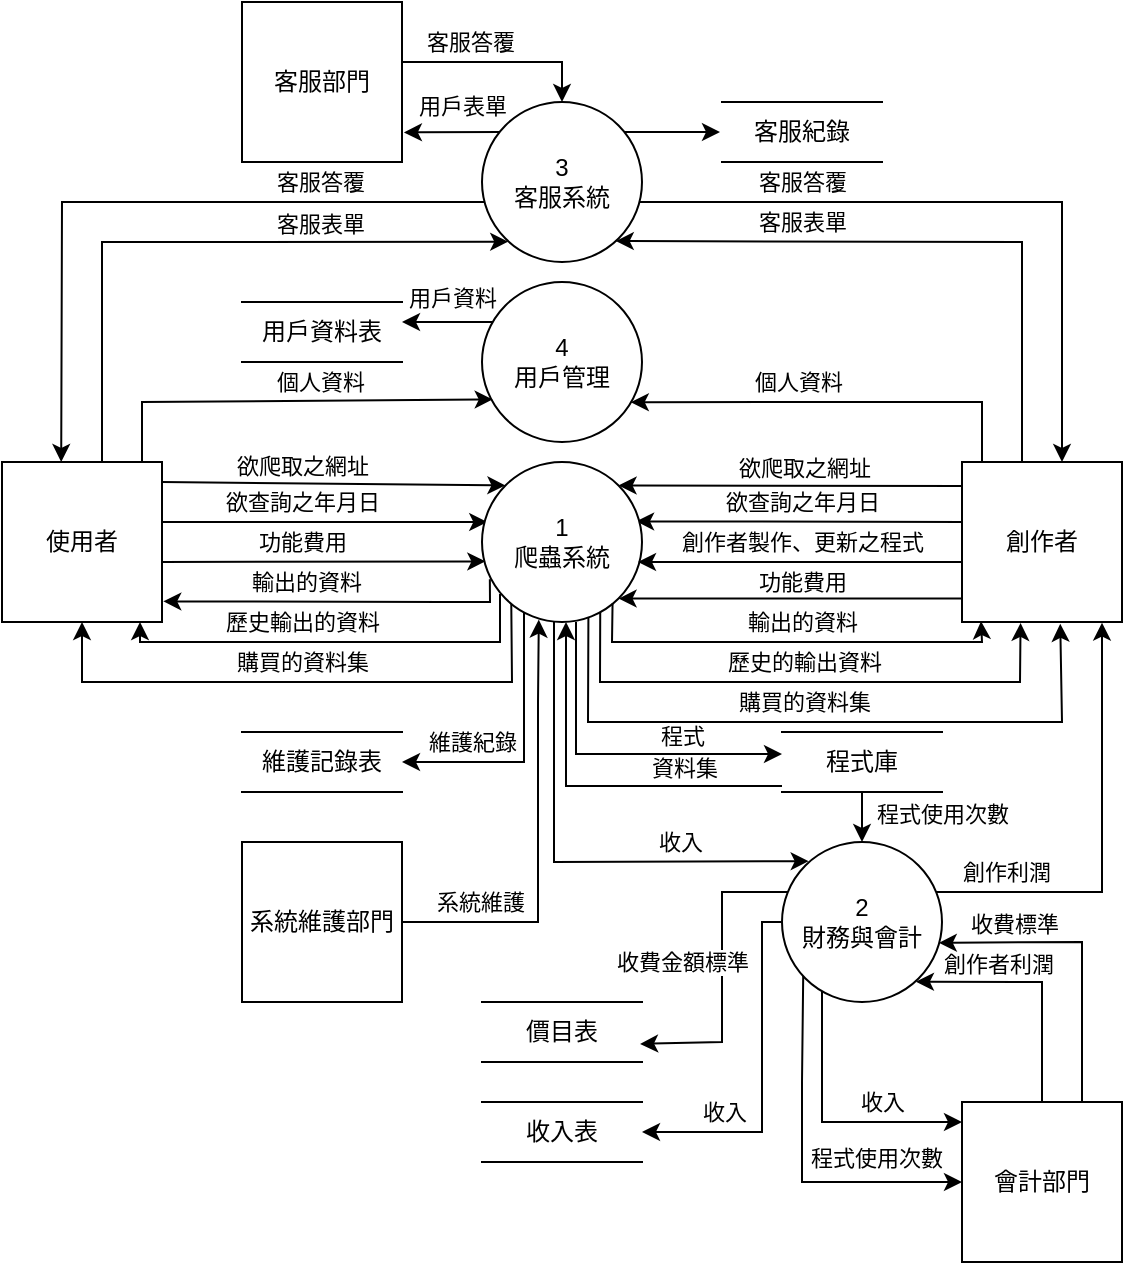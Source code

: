 <mxfile version="21.2.9" type="device">
  <diagram name="第 1 页" id="_hKIImX2wf-dFybGEGHS">
    <mxGraphModel dx="1674" dy="834" grid="1" gridSize="10" guides="1" tooltips="1" connect="1" arrows="1" fold="1" page="1" pageScale="1" pageWidth="827" pageHeight="1169" math="0" shadow="0">
      <root>
        <mxCell id="0" />
        <mxCell id="1" parent="0" />
        <mxCell id="WjeQvkdFiFufxxvit93P-40" value="" style="endArrow=classic;html=1;rounded=0;exitX=0.739;exitY=0.923;exitDx=0;exitDy=0;exitPerimeter=0;entryX=0.366;entryY=1.006;entryDx=0;entryDy=0;entryPerimeter=0;" parent="1" source="WjeQvkdFiFufxxvit93P-6" target="WjeQvkdFiFufxxvit93P-2" edge="1">
          <mxGeometry width="50" height="50" relative="1" as="geometry">
            <mxPoint x="378.6" y="488" as="sourcePoint" />
            <mxPoint x="595.24" y="490.32" as="targetPoint" />
            <Array as="points">
              <mxPoint x="379" y="520" />
              <mxPoint x="435" y="520" />
              <mxPoint x="535" y="520" />
              <mxPoint x="589" y="520" />
            </Array>
          </mxGeometry>
        </mxCell>
        <mxCell id="WjeQvkdFiFufxxvit93P-41" value="歷史的輸出資料" style="edgeLabel;html=1;align=center;verticalAlign=middle;resizable=0;points=[];" parent="WjeQvkdFiFufxxvit93P-40" vertex="1" connectable="0">
          <mxGeometry x="-0.009" y="1" relative="1" as="geometry">
            <mxPoint x="1" y="-9" as="offset" />
          </mxGeometry>
        </mxCell>
        <mxCell id="WjeQvkdFiFufxxvit93P-141" value="" style="endArrow=classic;html=1;rounded=0;entryX=0.988;entryY=0.698;entryDx=0;entryDy=0;entryPerimeter=0;" parent="1" target="WjeQvkdFiFufxxvit93P-140" edge="1">
          <mxGeometry width="50" height="50" relative="1" as="geometry">
            <mxPoint x="480" y="625" as="sourcePoint" />
            <mxPoint x="440" y="710" as="targetPoint" />
            <Array as="points">
              <mxPoint x="440" y="625" />
              <mxPoint x="440" y="700" />
            </Array>
          </mxGeometry>
        </mxCell>
        <mxCell id="WjeQvkdFiFufxxvit93P-134" value="" style="endArrow=classic;html=1;rounded=0;entryX=1.012;entryY=0.815;entryDx=0;entryDy=0;entryPerimeter=0;" parent="1" edge="1">
          <mxGeometry width="50" height="50" relative="1" as="geometry">
            <mxPoint x="390" y="245" as="sourcePoint" />
            <mxPoint x="439" y="245" as="targetPoint" />
          </mxGeometry>
        </mxCell>
        <mxCell id="WjeQvkdFiFufxxvit93P-130" value="" style="endArrow=classic;html=1;rounded=0;entryX=1.012;entryY=0.815;entryDx=0;entryDy=0;entryPerimeter=0;" parent="1" target="WjeQvkdFiFufxxvit93P-88" edge="1">
          <mxGeometry width="50" height="50" relative="1" as="geometry">
            <mxPoint x="330" y="245" as="sourcePoint" />
            <mxPoint x="290" y="245" as="targetPoint" />
          </mxGeometry>
        </mxCell>
        <mxCell id="WjeQvkdFiFufxxvit93P-131" value="用戶表單" style="edgeLabel;html=1;align=center;verticalAlign=middle;resizable=0;points=[];" parent="WjeQvkdFiFufxxvit93P-130" vertex="1" connectable="0">
          <mxGeometry x="0.197" y="-1" relative="1" as="geometry">
            <mxPoint x="9" y="-12" as="offset" />
          </mxGeometry>
        </mxCell>
        <mxCell id="WjeQvkdFiFufxxvit93P-123" value="" style="endArrow=classic;html=1;rounded=0;entryX=0.37;entryY=0;entryDx=0;entryDy=0;entryPerimeter=0;" parent="1" target="WjeQvkdFiFufxxvit93P-1" edge="1">
          <mxGeometry width="50" height="50" relative="1" as="geometry">
            <mxPoint x="330" y="280" as="sourcePoint" />
            <mxPoint x="100" y="280" as="targetPoint" />
            <Array as="points">
              <mxPoint x="110" y="280" />
            </Array>
          </mxGeometry>
        </mxCell>
        <mxCell id="WjeQvkdFiFufxxvit93P-127" value="客服答覆" style="edgeLabel;html=1;align=center;verticalAlign=middle;resizable=0;points=[];" parent="WjeQvkdFiFufxxvit93P-123" vertex="1" connectable="0">
          <mxGeometry x="-0.314" y="1" relative="1" as="geometry">
            <mxPoint x="29" y="-11" as="offset" />
          </mxGeometry>
        </mxCell>
        <mxCell id="WjeQvkdFiFufxxvit93P-124" value="" style="endArrow=classic;html=1;rounded=0;entryX=0.625;entryY=0;entryDx=0;entryDy=0;entryPerimeter=0;" parent="1" target="WjeQvkdFiFufxxvit93P-2" edge="1">
          <mxGeometry width="50" height="50" relative="1" as="geometry">
            <mxPoint x="394" y="280" as="sourcePoint" />
            <mxPoint x="630" y="280" as="targetPoint" />
            <Array as="points">
              <mxPoint x="610" y="280" />
            </Array>
          </mxGeometry>
        </mxCell>
        <mxCell id="WjeQvkdFiFufxxvit93P-119" value="" style="endArrow=classic;html=1;rounded=0;" parent="1" edge="1">
          <mxGeometry width="50" height="50" relative="1" as="geometry">
            <mxPoint x="360" y="340" as="sourcePoint" />
            <mxPoint x="280" y="340" as="targetPoint" />
          </mxGeometry>
        </mxCell>
        <mxCell id="WjeQvkdFiFufxxvit93P-120" value="用戶資料" style="edgeLabel;html=1;align=center;verticalAlign=middle;resizable=0;points=[];" parent="WjeQvkdFiFufxxvit93P-119" vertex="1" connectable="0">
          <mxGeometry x="0.562" relative="1" as="geometry">
            <mxPoint x="7" y="-12" as="offset" />
          </mxGeometry>
        </mxCell>
        <mxCell id="WjeQvkdFiFufxxvit93P-68" value="" style="endArrow=classic;html=1;rounded=0;entryX=0;entryY=0.125;entryDx=0;entryDy=0;entryPerimeter=0;" parent="1" target="WjeQvkdFiFufxxvit93P-3" edge="1">
          <mxGeometry width="50" height="50" relative="1" as="geometry">
            <mxPoint x="490" y="670" as="sourcePoint" />
            <mxPoint x="490" y="790" as="targetPoint" />
            <Array as="points">
              <mxPoint x="490" y="740" />
            </Array>
          </mxGeometry>
        </mxCell>
        <mxCell id="WjeQvkdFiFufxxvit93P-69" value="收入" style="edgeLabel;html=1;align=center;verticalAlign=middle;resizable=0;points=[];" parent="WjeQvkdFiFufxxvit93P-68" vertex="1" connectable="0">
          <mxGeometry x="0.186" y="-1" relative="1" as="geometry">
            <mxPoint x="17" y="-11" as="offset" />
          </mxGeometry>
        </mxCell>
        <mxCell id="WjeQvkdFiFufxxvit93P-66" value="" style="endArrow=classic;html=1;rounded=0;entryX=0;entryY=0.5;entryDx=0;entryDy=0;exitX=0.133;exitY=0.799;exitDx=0;exitDy=0;exitPerimeter=0;" parent="1" source="WjeQvkdFiFufxxvit93P-61" target="WjeQvkdFiFufxxvit93P-3" edge="1">
          <mxGeometry width="50" height="50" relative="1" as="geometry">
            <mxPoint x="489" y="674" as="sourcePoint" />
            <mxPoint x="490" y="790" as="targetPoint" />
            <Array as="points">
              <mxPoint x="480" y="720" />
              <mxPoint x="480" y="770" />
            </Array>
          </mxGeometry>
        </mxCell>
        <mxCell id="WjeQvkdFiFufxxvit93P-67" value="程式使用次數" style="edgeLabel;html=1;align=center;verticalAlign=middle;resizable=0;points=[];" parent="WjeQvkdFiFufxxvit93P-66" vertex="1" connectable="0">
          <mxGeometry x="0.46" y="-1" relative="1" as="geometry">
            <mxPoint x="7" y="-13" as="offset" />
          </mxGeometry>
        </mxCell>
        <mxCell id="WjeQvkdFiFufxxvit93P-17" value="" style="endArrow=classic;html=1;rounded=0;entryX=0.963;entryY=0.371;entryDx=0;entryDy=0;entryPerimeter=0;" parent="1" target="WjeQvkdFiFufxxvit93P-6" edge="1">
          <mxGeometry width="50" height="50" relative="1" as="geometry">
            <mxPoint x="560" y="440" as="sourcePoint" />
            <mxPoint x="400" y="440" as="targetPoint" />
          </mxGeometry>
        </mxCell>
        <mxCell id="WjeQvkdFiFufxxvit93P-16" value="" style="endArrow=classic;html=1;rounded=0;entryX=0.033;entryY=0.375;entryDx=0;entryDy=0;entryPerimeter=0;" parent="1" target="WjeQvkdFiFufxxvit93P-6" edge="1">
          <mxGeometry width="50" height="50" relative="1" as="geometry">
            <mxPoint x="160" y="440" as="sourcePoint" />
            <mxPoint x="220" y="440" as="targetPoint" />
          </mxGeometry>
        </mxCell>
        <mxCell id="WjeQvkdFiFufxxvit93P-18" value="欲查詢之年月日" style="edgeLabel;html=1;align=center;verticalAlign=middle;resizable=0;points=[];" parent="WjeQvkdFiFufxxvit93P-16" vertex="1" connectable="0">
          <mxGeometry x="-0.426" y="2" relative="1" as="geometry">
            <mxPoint x="23" y="-8" as="offset" />
          </mxGeometry>
        </mxCell>
        <mxCell id="WjeQvkdFiFufxxvit93P-1" value="使用者" style="whiteSpace=wrap;html=1;aspect=fixed;" parent="1" vertex="1">
          <mxGeometry x="80" y="410" width="80" height="80" as="geometry" />
        </mxCell>
        <mxCell id="WjeQvkdFiFufxxvit93P-2" value="創作者" style="whiteSpace=wrap;html=1;aspect=fixed;" parent="1" vertex="1">
          <mxGeometry x="560" y="410" width="80" height="80" as="geometry" />
        </mxCell>
        <mxCell id="WjeQvkdFiFufxxvit93P-3" value="會計部門" style="whiteSpace=wrap;html=1;aspect=fixed;" parent="1" vertex="1">
          <mxGeometry x="560" y="730" width="80" height="80" as="geometry" />
        </mxCell>
        <mxCell id="WjeQvkdFiFufxxvit93P-6" value="1&lt;br&gt;爬蟲系統" style="ellipse;whiteSpace=wrap;html=1;aspect=fixed;" parent="1" vertex="1">
          <mxGeometry x="320" y="410" width="80" height="80" as="geometry" />
        </mxCell>
        <mxCell id="WjeQvkdFiFufxxvit93P-12" value="" style="endArrow=classic;html=1;rounded=0;entryX=0;entryY=0;entryDx=0;entryDy=0;" parent="1" target="WjeQvkdFiFufxxvit93P-6" edge="1">
          <mxGeometry width="50" height="50" relative="1" as="geometry">
            <mxPoint x="160" y="420" as="sourcePoint" />
            <mxPoint x="210" y="370" as="targetPoint" />
          </mxGeometry>
        </mxCell>
        <mxCell id="WjeQvkdFiFufxxvit93P-13" value="欲爬取之網址" style="edgeLabel;html=1;align=center;verticalAlign=middle;resizable=0;points=[];" parent="WjeQvkdFiFufxxvit93P-12" vertex="1" connectable="0">
          <mxGeometry x="-0.352" y="2" relative="1" as="geometry">
            <mxPoint x="14" y="-7" as="offset" />
          </mxGeometry>
        </mxCell>
        <mxCell id="WjeQvkdFiFufxxvit93P-14" value="" style="endArrow=classic;html=1;rounded=0;entryX=1;entryY=0;entryDx=0;entryDy=0;" parent="1" target="WjeQvkdFiFufxxvit93P-6" edge="1">
          <mxGeometry width="50" height="50" relative="1" as="geometry">
            <mxPoint x="560" y="422" as="sourcePoint" />
            <mxPoint x="388" y="420" as="targetPoint" />
          </mxGeometry>
        </mxCell>
        <mxCell id="WjeQvkdFiFufxxvit93P-15" value="欲爬取之網址" style="edgeLabel;html=1;align=center;verticalAlign=middle;resizable=0;points=[];" parent="WjeQvkdFiFufxxvit93P-14" vertex="1" connectable="0">
          <mxGeometry x="-0.352" y="2" relative="1" as="geometry">
            <mxPoint x="-24" y="-11" as="offset" />
          </mxGeometry>
        </mxCell>
        <mxCell id="WjeQvkdFiFufxxvit93P-19" value="欲查詢之年月日" style="edgeLabel;html=1;align=center;verticalAlign=middle;resizable=0;points=[];" parent="1" vertex="1" connectable="0">
          <mxGeometry x="479.997" y="430" as="geometry" />
        </mxCell>
        <mxCell id="WjeQvkdFiFufxxvit93P-20" value="" style="endArrow=classic;html=1;rounded=0;entryX=0.021;entryY=0.621;entryDx=0;entryDy=0;entryPerimeter=0;" parent="1" target="WjeQvkdFiFufxxvit93P-6" edge="1">
          <mxGeometry width="50" height="50" relative="1" as="geometry">
            <mxPoint x="160" y="460" as="sourcePoint" />
            <mxPoint x="210" y="410" as="targetPoint" />
          </mxGeometry>
        </mxCell>
        <mxCell id="WjeQvkdFiFufxxvit93P-22" value="功能費用" style="edgeLabel;html=1;align=center;verticalAlign=middle;resizable=0;points=[];" parent="WjeQvkdFiFufxxvit93P-20" vertex="1" connectable="0">
          <mxGeometry x="-0.485" relative="1" as="geometry">
            <mxPoint x="28" y="-10" as="offset" />
          </mxGeometry>
        </mxCell>
        <mxCell id="WjeQvkdFiFufxxvit93P-21" value="" style="endArrow=classic;html=1;rounded=0;entryX=0.021;entryY=0.621;entryDx=0;entryDy=0;entryPerimeter=0;" parent="1" edge="1">
          <mxGeometry width="50" height="50" relative="1" as="geometry">
            <mxPoint x="560" y="460" as="sourcePoint" />
            <mxPoint x="398" y="460" as="targetPoint" />
          </mxGeometry>
        </mxCell>
        <mxCell id="WjeQvkdFiFufxxvit93P-23" value="創作者製作、更新之程式" style="edgeLabel;html=1;align=center;verticalAlign=middle;resizable=0;points=[];" parent="WjeQvkdFiFufxxvit93P-21" vertex="1" connectable="0">
          <mxGeometry x="0.189" y="-1" relative="1" as="geometry">
            <mxPoint x="16" y="-9" as="offset" />
          </mxGeometry>
        </mxCell>
        <mxCell id="WjeQvkdFiFufxxvit93P-24" value="" style="endArrow=classic;html=1;rounded=0;entryX=1;entryY=1;entryDx=0;entryDy=0;exitX=0;exitY=1;exitDx=0;exitDy=0;" parent="1" target="WjeQvkdFiFufxxvit93P-6" edge="1">
          <mxGeometry width="50" height="50" relative="1" as="geometry">
            <mxPoint x="559.716" y="478.284" as="sourcePoint" />
            <mxPoint x="388" y="480" as="targetPoint" />
          </mxGeometry>
        </mxCell>
        <mxCell id="WjeQvkdFiFufxxvit93P-26" value="功能費用" style="edgeLabel;html=1;align=center;verticalAlign=middle;resizable=0;points=[];" parent="WjeQvkdFiFufxxvit93P-24" vertex="1" connectable="0">
          <mxGeometry x="0.153" relative="1" as="geometry">
            <mxPoint x="19" y="-9" as="offset" />
          </mxGeometry>
        </mxCell>
        <mxCell id="WjeQvkdFiFufxxvit93P-31" value="" style="endArrow=classic;html=1;rounded=0;entryX=1.008;entryY=0.871;entryDx=0;entryDy=0;entryPerimeter=0;exitX=0.049;exitY=0.733;exitDx=0;exitDy=0;exitPerimeter=0;" parent="1" source="WjeQvkdFiFufxxvit93P-6" target="WjeQvkdFiFufxxvit93P-1" edge="1">
          <mxGeometry width="50" height="50" relative="1" as="geometry">
            <mxPoint x="326" y="470" as="sourcePoint" />
            <mxPoint x="286" y="470" as="targetPoint" />
            <Array as="points">
              <mxPoint x="324" y="480" />
              <mxPoint x="300" y="480" />
            </Array>
          </mxGeometry>
        </mxCell>
        <mxCell id="WjeQvkdFiFufxxvit93P-32" value="輸出的資料" style="edgeLabel;html=1;align=center;verticalAlign=middle;resizable=0;points=[];" parent="WjeQvkdFiFufxxvit93P-31" vertex="1" connectable="0">
          <mxGeometry x="0.414" y="-1" relative="1" as="geometry">
            <mxPoint x="20" y="-9" as="offset" />
          </mxGeometry>
        </mxCell>
        <mxCell id="WjeQvkdFiFufxxvit93P-33" value="" style="endArrow=classic;html=1;rounded=0;" parent="1" edge="1">
          <mxGeometry width="50" height="50" relative="1" as="geometry">
            <mxPoint x="329" y="476" as="sourcePoint" />
            <mxPoint x="149" y="490" as="targetPoint" />
            <Array as="points">
              <mxPoint x="329" y="500" />
              <mxPoint x="289" y="500" />
              <mxPoint x="179" y="500" />
              <mxPoint x="149" y="500" />
            </Array>
          </mxGeometry>
        </mxCell>
        <mxCell id="WjeQvkdFiFufxxvit93P-35" value="歷史輸出的資料" style="edgeLabel;html=1;align=center;verticalAlign=middle;resizable=0;points=[];" parent="WjeQvkdFiFufxxvit93P-33" vertex="1" connectable="0">
          <mxGeometry x="0.282" y="1" relative="1" as="geometry">
            <mxPoint x="14" y="-11" as="offset" />
          </mxGeometry>
        </mxCell>
        <mxCell id="WjeQvkdFiFufxxvit93P-36" value="" style="endArrow=classic;html=1;rounded=0;entryX=0.5;entryY=1;entryDx=0;entryDy=0;exitX=0.183;exitY=0.887;exitDx=0;exitDy=0;exitPerimeter=0;" parent="1" source="WjeQvkdFiFufxxvit93P-6" target="WjeQvkdFiFufxxvit93P-1" edge="1">
          <mxGeometry width="50" height="50" relative="1" as="geometry">
            <mxPoint x="337" y="482" as="sourcePoint" />
            <mxPoint x="100" y="520" as="targetPoint" />
            <Array as="points">
              <mxPoint x="335" y="520" />
              <mxPoint x="290" y="520" />
              <mxPoint x="180" y="520" />
              <mxPoint x="120" y="520" />
            </Array>
          </mxGeometry>
        </mxCell>
        <mxCell id="WjeQvkdFiFufxxvit93P-37" value="購買的資料集" style="edgeLabel;html=1;align=center;verticalAlign=middle;resizable=0;points=[];" parent="WjeQvkdFiFufxxvit93P-36" vertex="1" connectable="0">
          <mxGeometry x="0.395" y="-1" relative="1" as="geometry">
            <mxPoint x="54" y="-9" as="offset" />
          </mxGeometry>
        </mxCell>
        <mxCell id="WjeQvkdFiFufxxvit93P-38" value="" style="endArrow=classic;html=1;rounded=0;entryX=0.119;entryY=0.995;entryDx=0;entryDy=0;entryPerimeter=0;exitX=0.816;exitY=0.883;exitDx=0;exitDy=0;exitPerimeter=0;" parent="1" source="WjeQvkdFiFufxxvit93P-6" target="WjeQvkdFiFufxxvit93P-2" edge="1">
          <mxGeometry width="50" height="50" relative="1" as="geometry">
            <mxPoint x="385" y="484.6" as="sourcePoint" />
            <mxPoint x="590" y="500" as="targetPoint" />
            <Array as="points">
              <mxPoint x="385" y="500" />
              <mxPoint x="435" y="500" />
              <mxPoint x="535" y="500" />
              <mxPoint x="565" y="500" />
              <mxPoint x="570" y="500" />
            </Array>
          </mxGeometry>
        </mxCell>
        <mxCell id="WjeQvkdFiFufxxvit93P-39" value="輸出的資料" style="edgeLabel;html=1;align=center;verticalAlign=middle;resizable=0;points=[];" parent="WjeQvkdFiFufxxvit93P-38" vertex="1" connectable="0">
          <mxGeometry x="-0.176" y="1" relative="1" as="geometry">
            <mxPoint x="26" y="-9" as="offset" />
          </mxGeometry>
        </mxCell>
        <mxCell id="WjeQvkdFiFufxxvit93P-107" style="edgeStyle=orthogonalEdgeStyle;rounded=0;orthogonalLoop=1;jettySize=auto;html=1;entryX=0.5;entryY=0;entryDx=0;entryDy=0;" parent="1" source="WjeQvkdFiFufxxvit93P-55" target="WjeQvkdFiFufxxvit93P-61" edge="1">
          <mxGeometry relative="1" as="geometry" />
        </mxCell>
        <mxCell id="WjeQvkdFiFufxxvit93P-108" value="程式使用次數" style="edgeLabel;html=1;align=center;verticalAlign=middle;resizable=0;points=[];" parent="WjeQvkdFiFufxxvit93P-107" vertex="1" connectable="0">
          <mxGeometry x="0.321" y="-2" relative="1" as="geometry">
            <mxPoint x="42" y="4" as="offset" />
          </mxGeometry>
        </mxCell>
        <mxCell id="WjeQvkdFiFufxxvit93P-55" value="程式庫" style="shape=partialRectangle;whiteSpace=wrap;html=1;left=0;right=0;fillColor=none;" parent="1" vertex="1">
          <mxGeometry x="470" y="545" width="80" height="30" as="geometry" />
        </mxCell>
        <mxCell id="WjeQvkdFiFufxxvit93P-58" value="" style="endArrow=classic;html=1;rounded=0;entryX=0.167;entryY=0.12;entryDx=0;entryDy=0;entryPerimeter=0;" parent="1" target="WjeQvkdFiFufxxvit93P-61" edge="1">
          <mxGeometry width="50" height="50" relative="1" as="geometry">
            <mxPoint x="356" y="490" as="sourcePoint" />
            <mxPoint x="479.84" y="609.68" as="targetPoint" />
            <Array as="points">
              <mxPoint x="356" y="610" />
            </Array>
          </mxGeometry>
        </mxCell>
        <mxCell id="WjeQvkdFiFufxxvit93P-62" value="收入" style="edgeLabel;html=1;align=center;verticalAlign=middle;resizable=0;points=[];" parent="WjeQvkdFiFufxxvit93P-58" vertex="1" connectable="0">
          <mxGeometry x="0.74" y="-2" relative="1" as="geometry">
            <mxPoint x="-32" y="-12" as="offset" />
          </mxGeometry>
        </mxCell>
        <mxCell id="WjeQvkdFiFufxxvit93P-103" value="" style="edgeStyle=orthogonalEdgeStyle;rounded=0;orthogonalLoop=1;jettySize=auto;html=1;" parent="1" source="WjeQvkdFiFufxxvit93P-61" target="WjeQvkdFiFufxxvit93P-101" edge="1">
          <mxGeometry relative="1" as="geometry">
            <Array as="points">
              <mxPoint x="460" y="640" />
              <mxPoint x="460" y="745" />
            </Array>
          </mxGeometry>
        </mxCell>
        <mxCell id="WjeQvkdFiFufxxvit93P-104" value="收入" style="edgeLabel;html=1;align=center;verticalAlign=middle;resizable=0;points=[];" parent="WjeQvkdFiFufxxvit93P-103" vertex="1" connectable="0">
          <mxGeometry x="0.64" y="-1" relative="1" as="geometry">
            <mxPoint x="9" y="-9" as="offset" />
          </mxGeometry>
        </mxCell>
        <mxCell id="WjeQvkdFiFufxxvit93P-61" value="2&lt;br&gt;財務與會計" style="ellipse;whiteSpace=wrap;html=1;aspect=fixed;" parent="1" vertex="1">
          <mxGeometry x="470" y="600" width="80" height="80" as="geometry" />
        </mxCell>
        <mxCell id="WjeQvkdFiFufxxvit93P-70" value="" style="endArrow=classic;html=1;rounded=0;entryX=0.837;entryY=0.873;entryDx=0;entryDy=0;entryPerimeter=0;" parent="1" target="WjeQvkdFiFufxxvit93P-61" edge="1">
          <mxGeometry width="50" height="50" relative="1" as="geometry">
            <mxPoint x="600" y="730" as="sourcePoint" />
            <mxPoint x="550" y="670" as="targetPoint" />
            <Array as="points">
              <mxPoint x="600" y="670" />
            </Array>
          </mxGeometry>
        </mxCell>
        <mxCell id="WjeQvkdFiFufxxvit93P-71" value="創作者利潤" style="edgeLabel;html=1;align=center;verticalAlign=middle;resizable=0;points=[];" parent="WjeQvkdFiFufxxvit93P-70" vertex="1" connectable="0">
          <mxGeometry x="0.78" relative="1" as="geometry">
            <mxPoint x="27" y="-9" as="offset" />
          </mxGeometry>
        </mxCell>
        <mxCell id="WjeQvkdFiFufxxvit93P-73" value="" style="endArrow=classic;html=1;rounded=0;entryX=0.98;entryY=0.63;entryDx=0;entryDy=0;entryPerimeter=0;" parent="1" target="WjeQvkdFiFufxxvit93P-61" edge="1">
          <mxGeometry width="50" height="50" relative="1" as="geometry">
            <mxPoint x="620" y="730" as="sourcePoint" />
            <mxPoint x="620" y="570" as="targetPoint" />
            <Array as="points">
              <mxPoint x="620" y="650" />
            </Array>
          </mxGeometry>
        </mxCell>
        <mxCell id="WjeQvkdFiFufxxvit93P-74" value="收費標準" style="edgeLabel;html=1;align=center;verticalAlign=middle;resizable=0;points=[];" parent="WjeQvkdFiFufxxvit93P-73" vertex="1" connectable="0">
          <mxGeometry x="0.594" y="-1" relative="1" as="geometry">
            <mxPoint x="7" y="-8" as="offset" />
          </mxGeometry>
        </mxCell>
        <mxCell id="WjeQvkdFiFufxxvit93P-75" value="" style="endArrow=classic;html=1;rounded=0;entryX=0.875;entryY=1.004;entryDx=0;entryDy=0;entryPerimeter=0;" parent="1" target="WjeQvkdFiFufxxvit93P-2" edge="1">
          <mxGeometry width="50" height="50" relative="1" as="geometry">
            <mxPoint x="547" y="625" as="sourcePoint" />
            <mxPoint x="630" y="625" as="targetPoint" />
            <Array as="points">
              <mxPoint x="630" y="625" />
              <mxPoint x="630" y="560" />
            </Array>
          </mxGeometry>
        </mxCell>
        <mxCell id="WjeQvkdFiFufxxvit93P-76" value="創作利潤" style="edgeLabel;html=1;align=center;verticalAlign=middle;resizable=0;points=[];" parent="WjeQvkdFiFufxxvit93P-75" vertex="1" connectable="0">
          <mxGeometry x="-0.896" y="2" relative="1" as="geometry">
            <mxPoint x="23" y="-8" as="offset" />
          </mxGeometry>
        </mxCell>
        <mxCell id="WjeQvkdFiFufxxvit93P-83" value="3&lt;br&gt;客服系統" style="ellipse;whiteSpace=wrap;html=1;aspect=fixed;" parent="1" vertex="1">
          <mxGeometry x="320" y="230" width="80" height="80" as="geometry" />
        </mxCell>
        <mxCell id="WjeQvkdFiFufxxvit93P-132" style="edgeStyle=orthogonalEdgeStyle;rounded=0;orthogonalLoop=1;jettySize=auto;html=1;entryX=0.5;entryY=0;entryDx=0;entryDy=0;" parent="1" source="WjeQvkdFiFufxxvit93P-88" target="WjeQvkdFiFufxxvit93P-83" edge="1">
          <mxGeometry relative="1" as="geometry">
            <mxPoint x="360" y="220" as="targetPoint" />
            <Array as="points">
              <mxPoint x="360" y="210" />
            </Array>
          </mxGeometry>
        </mxCell>
        <mxCell id="WjeQvkdFiFufxxvit93P-133" value="客服答覆" style="edgeLabel;html=1;align=center;verticalAlign=middle;resizable=0;points=[];" parent="WjeQvkdFiFufxxvit93P-132" vertex="1" connectable="0">
          <mxGeometry x="-0.278" relative="1" as="geometry">
            <mxPoint x="-2" y="-10" as="offset" />
          </mxGeometry>
        </mxCell>
        <mxCell id="WjeQvkdFiFufxxvit93P-88" value="客服部門" style="whiteSpace=wrap;html=1;aspect=fixed;" parent="1" vertex="1">
          <mxGeometry x="200" y="180" width="80" height="80" as="geometry" />
        </mxCell>
        <mxCell id="WjeQvkdFiFufxxvit93P-99" value="" style="endArrow=classic;html=1;rounded=0;entryX=0.38;entryY=0.985;entryDx=0;entryDy=0;entryPerimeter=0;" parent="1" edge="1">
          <mxGeometry width="50" height="50" relative="1" as="geometry">
            <mxPoint x="278" y="640" as="sourcePoint" />
            <mxPoint x="348.4" y="488.8" as="targetPoint" />
            <Array as="points">
              <mxPoint x="348" y="640" />
              <mxPoint x="348" y="580" />
              <mxPoint x="348" y="530" />
            </Array>
          </mxGeometry>
        </mxCell>
        <mxCell id="WjeQvkdFiFufxxvit93P-100" value="系統維護" style="edgeLabel;html=1;align=center;verticalAlign=middle;resizable=0;points=[];" parent="WjeQvkdFiFufxxvit93P-99" vertex="1" connectable="0">
          <mxGeometry x="-0.716" y="2" relative="1" as="geometry">
            <mxPoint x="9" y="-8" as="offset" />
          </mxGeometry>
        </mxCell>
        <mxCell id="WjeQvkdFiFufxxvit93P-101" value="收入表" style="shape=partialRectangle;whiteSpace=wrap;html=1;left=0;right=0;fillColor=none;" parent="1" vertex="1">
          <mxGeometry x="320" y="730" width="80" height="30" as="geometry" />
        </mxCell>
        <mxCell id="WjeQvkdFiFufxxvit93P-109" value="4&lt;br&gt;用戶管理" style="ellipse;whiteSpace=wrap;html=1;aspect=fixed;" parent="1" vertex="1">
          <mxGeometry x="320" y="320" width="80" height="80" as="geometry" />
        </mxCell>
        <mxCell id="WjeQvkdFiFufxxvit93P-111" value="" style="endArrow=classic;html=1;rounded=0;entryX=0.067;entryY=0.734;entryDx=0;entryDy=0;entryPerimeter=0;" parent="1" target="WjeQvkdFiFufxxvit93P-109" edge="1">
          <mxGeometry width="50" height="50" relative="1" as="geometry">
            <mxPoint x="150" y="410" as="sourcePoint" />
            <mxPoint x="150" y="370" as="targetPoint" />
            <Array as="points">
              <mxPoint x="150" y="380" />
            </Array>
          </mxGeometry>
        </mxCell>
        <mxCell id="WjeQvkdFiFufxxvit93P-117" value="個人資料" style="edgeLabel;html=1;align=center;verticalAlign=middle;resizable=0;points=[];" parent="WjeQvkdFiFufxxvit93P-111" vertex="1" connectable="0">
          <mxGeometry x="-0.041" y="2" relative="1" as="geometry">
            <mxPoint x="20" y="-8" as="offset" />
          </mxGeometry>
        </mxCell>
        <mxCell id="WjeQvkdFiFufxxvit93P-113" value="" style="endArrow=classic;html=1;rounded=0;entryX=0.93;entryY=0.751;entryDx=0;entryDy=0;entryPerimeter=0;" parent="1" target="WjeQvkdFiFufxxvit93P-109" edge="1">
          <mxGeometry width="50" height="50" relative="1" as="geometry">
            <mxPoint x="570" y="410" as="sourcePoint" />
            <mxPoint x="410" y="380" as="targetPoint" />
            <Array as="points">
              <mxPoint x="570" y="380" />
            </Array>
          </mxGeometry>
        </mxCell>
        <mxCell id="WjeQvkdFiFufxxvit93P-118" value="個人資料" style="edgeLabel;html=1;align=center;verticalAlign=middle;resizable=0;points=[];" parent="WjeQvkdFiFufxxvit93P-113" vertex="1" connectable="0">
          <mxGeometry x="0.266" y="-1" relative="1" as="geometry">
            <mxPoint x="8" y="-9" as="offset" />
          </mxGeometry>
        </mxCell>
        <mxCell id="WjeQvkdFiFufxxvit93P-116" value="用戶資料表" style="shape=partialRectangle;whiteSpace=wrap;html=1;left=0;right=0;fillColor=none;" parent="1" vertex="1">
          <mxGeometry x="200" y="330" width="80" height="30" as="geometry" />
        </mxCell>
        <mxCell id="WjeQvkdFiFufxxvit93P-121" value="" style="endArrow=classic;html=1;rounded=0;entryX=0.164;entryY=0.873;entryDx=0;entryDy=0;entryPerimeter=0;" parent="1" target="WjeQvkdFiFufxxvit93P-83" edge="1">
          <mxGeometry width="50" height="50" relative="1" as="geometry">
            <mxPoint x="130" y="410" as="sourcePoint" />
            <mxPoint x="130" y="290" as="targetPoint" />
            <Array as="points">
              <mxPoint x="130" y="300" />
            </Array>
          </mxGeometry>
        </mxCell>
        <mxCell id="WjeQvkdFiFufxxvit93P-125" value="客服表單" style="edgeLabel;html=1;align=center;verticalAlign=middle;resizable=0;points=[];" parent="WjeQvkdFiFufxxvit93P-121" vertex="1" connectable="0">
          <mxGeometry x="0.272" y="-1" relative="1" as="geometry">
            <mxPoint x="20" y="-10" as="offset" />
          </mxGeometry>
        </mxCell>
        <mxCell id="WjeQvkdFiFufxxvit93P-122" value="" style="endArrow=classic;html=1;rounded=0;entryX=0.836;entryY=0.869;entryDx=0;entryDy=0;entryPerimeter=0;" parent="1" target="WjeQvkdFiFufxxvit93P-83" edge="1">
          <mxGeometry width="50" height="50" relative="1" as="geometry">
            <mxPoint x="590" y="410" as="sourcePoint" />
            <mxPoint x="590" y="290" as="targetPoint" />
            <Array as="points">
              <mxPoint x="590" y="300" />
            </Array>
          </mxGeometry>
        </mxCell>
        <mxCell id="WjeQvkdFiFufxxvit93P-126" value="客服表單" style="edgeLabel;html=1;align=center;verticalAlign=middle;resizable=0;points=[];" parent="WjeQvkdFiFufxxvit93P-122" vertex="1" connectable="0">
          <mxGeometry x="0.313" relative="1" as="geometry">
            <mxPoint x="-15" y="-10" as="offset" />
          </mxGeometry>
        </mxCell>
        <mxCell id="WjeQvkdFiFufxxvit93P-128" value="客服答覆" style="edgeLabel;html=1;align=center;verticalAlign=middle;resizable=0;points=[];" parent="1" vertex="1" connectable="0">
          <mxGeometry x="480" y="270" as="geometry" />
        </mxCell>
        <mxCell id="WjeQvkdFiFufxxvit93P-136" value="客服紀錄" style="shape=partialRectangle;whiteSpace=wrap;html=1;left=0;right=0;fillColor=none;" parent="1" vertex="1">
          <mxGeometry x="440" y="230" width="80" height="30" as="geometry" />
        </mxCell>
        <mxCell id="WjeQvkdFiFufxxvit93P-137" value="" style="endArrow=classic;html=1;rounded=0;" parent="1" edge="1">
          <mxGeometry width="50" height="50" relative="1" as="geometry">
            <mxPoint x="341" y="485" as="sourcePoint" />
            <mxPoint x="280" y="560" as="targetPoint" />
            <Array as="points">
              <mxPoint x="341" y="560" />
            </Array>
          </mxGeometry>
        </mxCell>
        <mxCell id="WjeQvkdFiFufxxvit93P-139" value="維護紀錄" style="edgeLabel;html=1;align=center;verticalAlign=middle;resizable=0;points=[];" parent="WjeQvkdFiFufxxvit93P-137" vertex="1" connectable="0">
          <mxGeometry x="0.62" y="-1" relative="1" as="geometry">
            <mxPoint x="9" y="-9" as="offset" />
          </mxGeometry>
        </mxCell>
        <mxCell id="WjeQvkdFiFufxxvit93P-138" value="維護記錄表" style="shape=partialRectangle;whiteSpace=wrap;html=1;left=0;right=0;fillColor=none;" parent="1" vertex="1">
          <mxGeometry x="200" y="545" width="80" height="30" as="geometry" />
        </mxCell>
        <mxCell id="WjeQvkdFiFufxxvit93P-140" value="價目表" style="shape=partialRectangle;whiteSpace=wrap;html=1;left=0;right=0;fillColor=none;" parent="1" vertex="1">
          <mxGeometry x="320" y="680" width="80" height="30" as="geometry" />
        </mxCell>
        <mxCell id="WjeQvkdFiFufxxvit93P-142" value="收費金額標準" style="edgeLabel;html=1;align=center;verticalAlign=middle;resizable=0;points=[];" parent="1" vertex="1" connectable="0">
          <mxGeometry x="419.997" y="660" as="geometry" />
        </mxCell>
        <mxCell id="WjeQvkdFiFufxxvit93P-143" value="" style="endArrow=classic;html=1;rounded=0;entryX=0.5;entryY=1;entryDx=0;entryDy=0;" parent="1" edge="1">
          <mxGeometry width="50" height="50" relative="1" as="geometry">
            <mxPoint x="470" y="572" as="sourcePoint" />
            <mxPoint x="362" y="490" as="targetPoint" />
            <Array as="points">
              <mxPoint x="362" y="572" />
            </Array>
          </mxGeometry>
        </mxCell>
        <mxCell id="WjeQvkdFiFufxxvit93P-144" value="資料集" style="edgeLabel;html=1;align=center;verticalAlign=middle;resizable=0;points=[];" parent="WjeQvkdFiFufxxvit93P-143" vertex="1" connectable="0">
          <mxGeometry x="-0.368" relative="1" as="geometry">
            <mxPoint x="11" y="-9" as="offset" />
          </mxGeometry>
        </mxCell>
        <mxCell id="WjeQvkdFiFufxxvit93P-56" value="" style="endArrow=classic;html=1;rounded=0;" parent="1" edge="1">
          <mxGeometry width="50" height="50" relative="1" as="geometry">
            <mxPoint x="367" y="490" as="sourcePoint" />
            <mxPoint x="470" y="556" as="targetPoint" />
            <Array as="points">
              <mxPoint x="367" y="556" />
            </Array>
          </mxGeometry>
        </mxCell>
        <mxCell id="WjeQvkdFiFufxxvit93P-57" value="程式" style="edgeLabel;html=1;align=center;verticalAlign=middle;resizable=0;points=[];" parent="WjeQvkdFiFufxxvit93P-56" vertex="1" connectable="0">
          <mxGeometry x="0.626" y="2" relative="1" as="geometry">
            <mxPoint x="-19" y="-7" as="offset" />
          </mxGeometry>
        </mxCell>
        <mxCell id="WjeQvkdFiFufxxvit93P-42" value="" style="endArrow=classic;html=1;rounded=0;entryX=0.614;entryY=1.011;entryDx=0;entryDy=0;entryPerimeter=0;exitX=0.665;exitY=0.971;exitDx=0;exitDy=0;exitPerimeter=0;" parent="1" source="WjeQvkdFiFufxxvit93P-6" target="WjeQvkdFiFufxxvit93P-2" edge="1">
          <mxGeometry width="50" height="50" relative="1" as="geometry">
            <mxPoint x="373" y="489" as="sourcePoint" />
            <mxPoint x="614.0" y="489.6" as="targetPoint" />
            <Array as="points">
              <mxPoint x="373" y="540" />
              <mxPoint x="534" y="540" />
              <mxPoint x="610" y="540" />
            </Array>
          </mxGeometry>
        </mxCell>
        <mxCell id="WjeQvkdFiFufxxvit93P-43" value="購買的資料集" style="edgeLabel;html=1;align=center;verticalAlign=middle;resizable=0;points=[];" parent="WjeQvkdFiFufxxvit93P-42" vertex="1" connectable="0">
          <mxGeometry x="-0.02" relative="1" as="geometry">
            <mxPoint x="-6" y="-10" as="offset" />
          </mxGeometry>
        </mxCell>
        <mxCell id="WjeQvkdFiFufxxvit93P-5" value="系統維護部門" style="whiteSpace=wrap;html=1;aspect=fixed;" parent="1" vertex="1">
          <mxGeometry x="200" y="600" width="80" height="80" as="geometry" />
        </mxCell>
      </root>
    </mxGraphModel>
  </diagram>
</mxfile>
